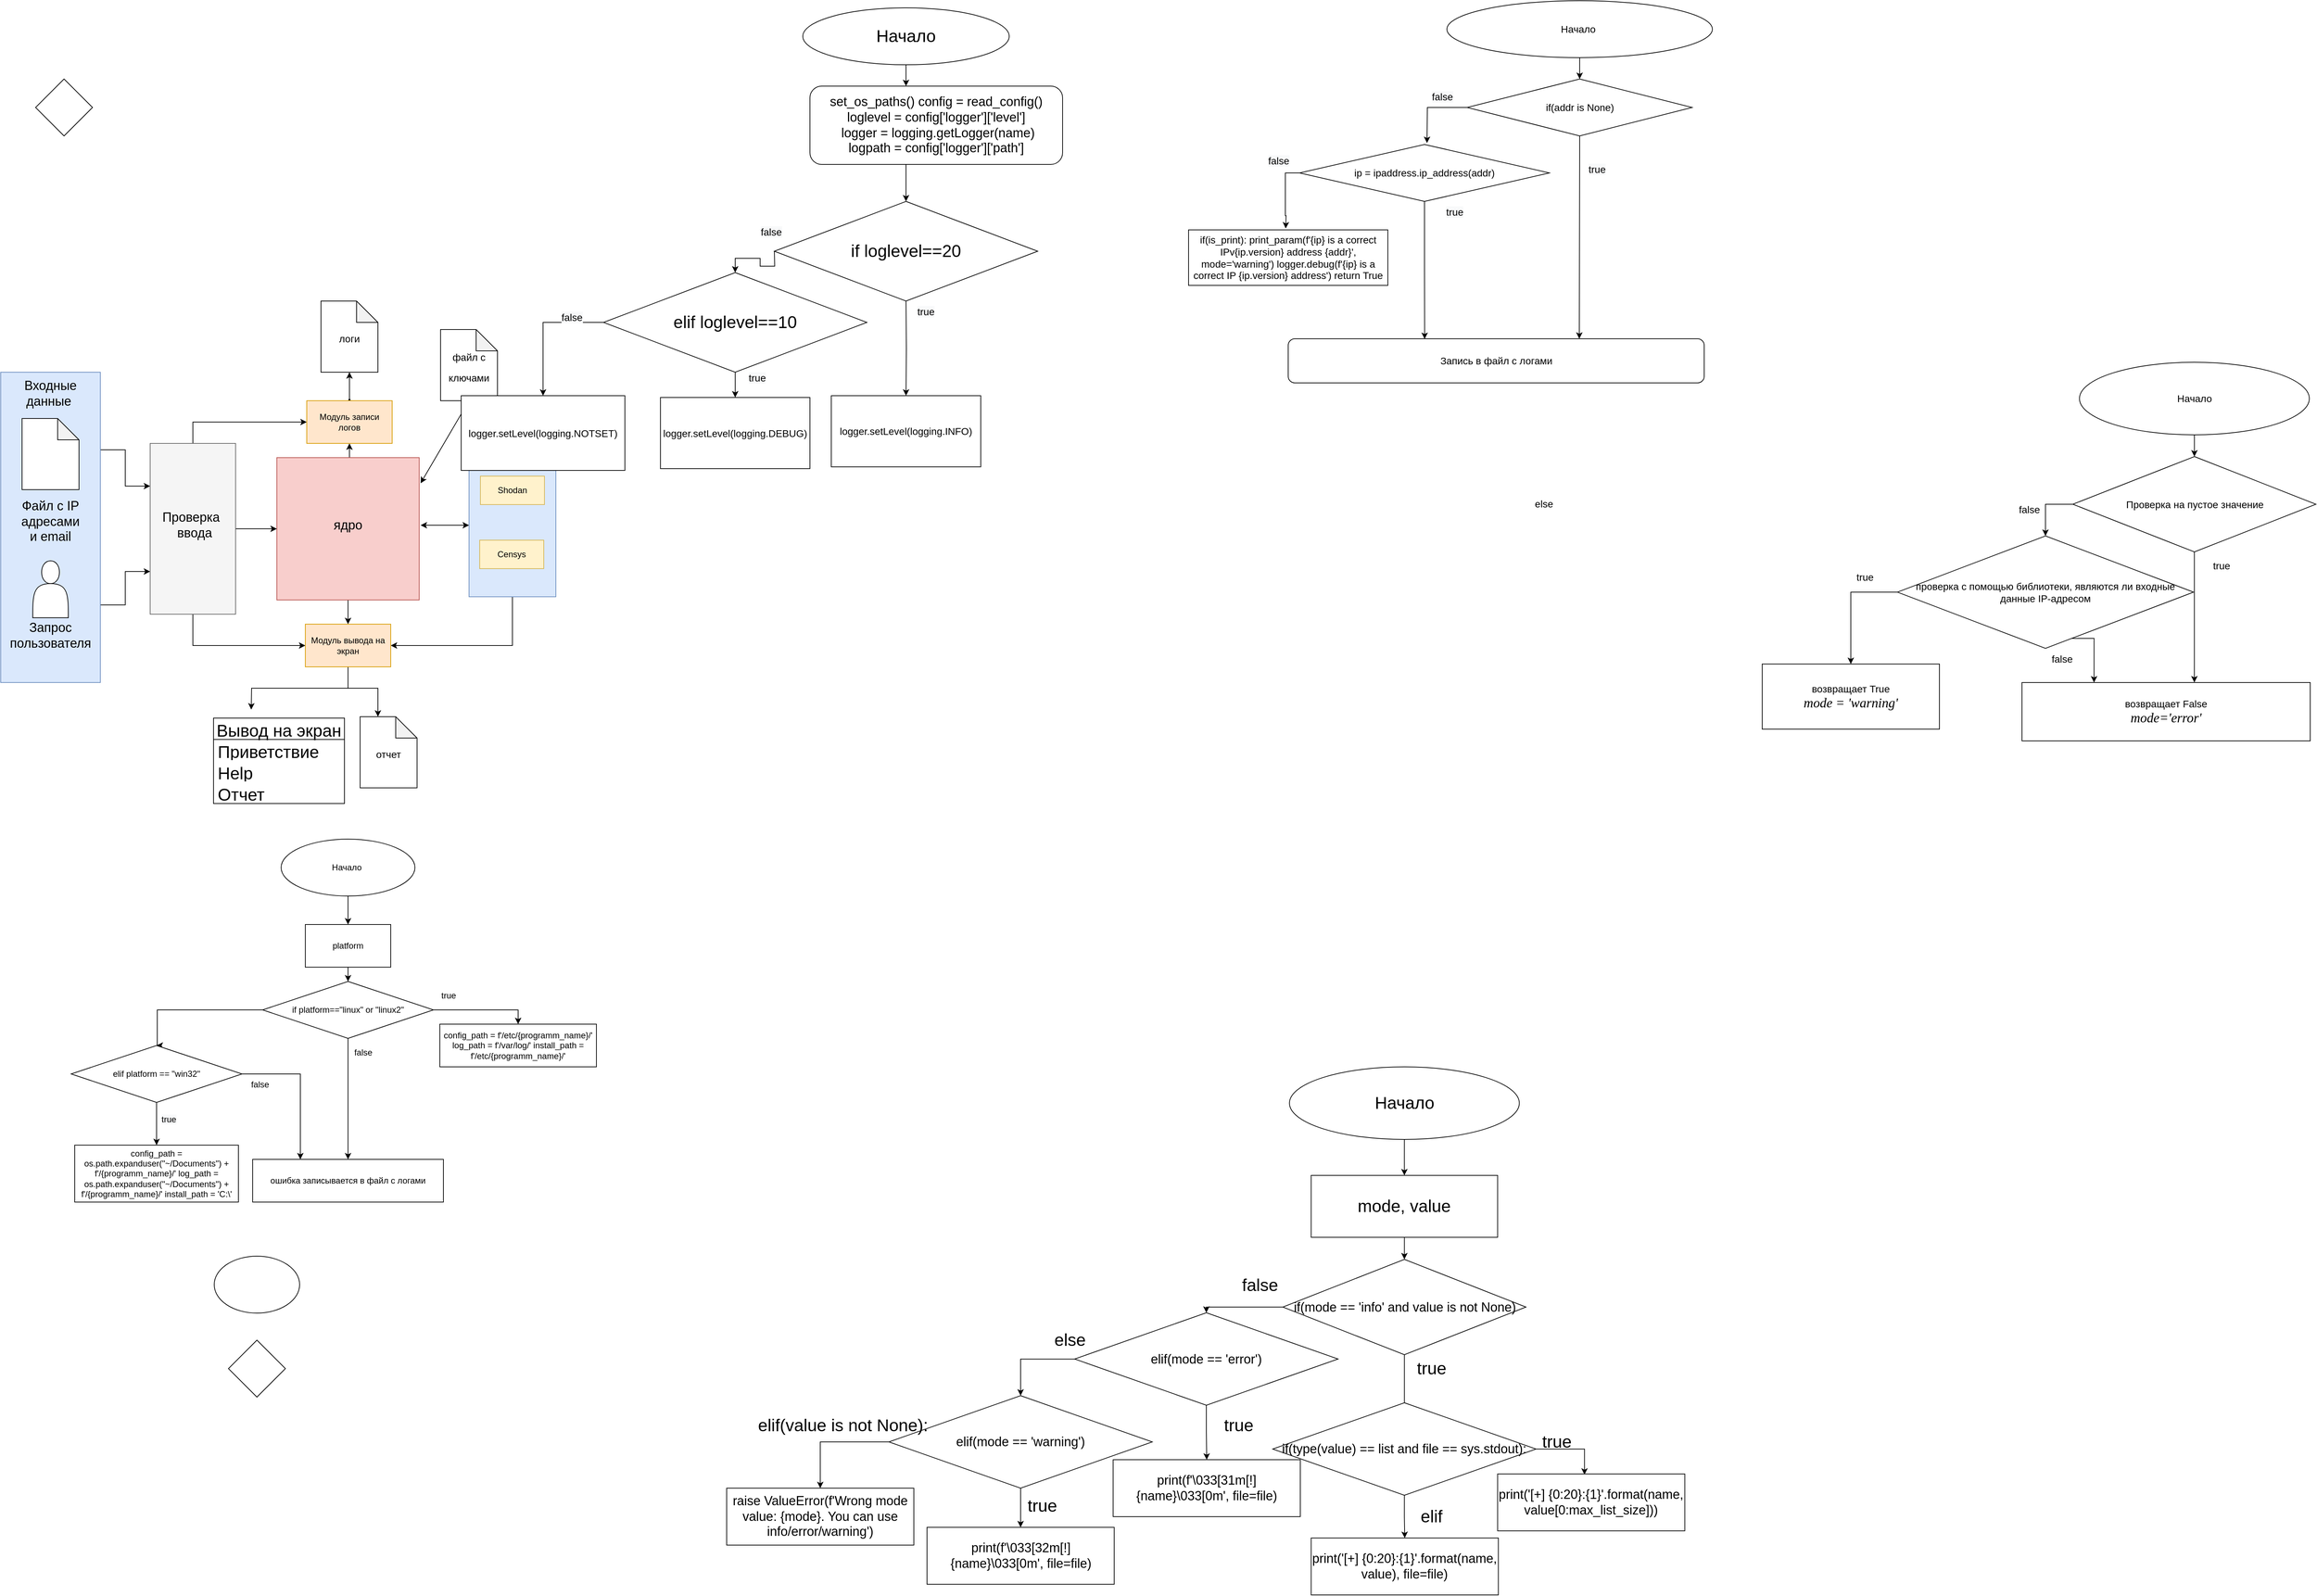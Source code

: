 <mxfile version="20.6.2" type="github">
  <diagram id="up5iI3iQv7PyqTdMi2UR" name="Страница 1">
    <mxGraphModel dx="1598" dy="684" grid="0" gridSize="10" guides="1" tooltips="1" connect="1" arrows="1" fold="1" page="1" pageScale="1" pageWidth="827" pageHeight="1169" math="0" shadow="0">
      <root>
        <mxCell id="0" />
        <mxCell id="1" parent="0" />
        <mxCell id="BEpcIF9MMtaA37C94ts3-64" style="edgeStyle=orthogonalEdgeStyle;rounded=0;orthogonalLoop=1;jettySize=auto;html=1;exitX=0.5;exitY=1;exitDx=0;exitDy=0;entryX=1;entryY=0.5;entryDx=0;entryDy=0;" parent="1" source="BEpcIF9MMtaA37C94ts3-62" target="2HNQQZp9qXN_uULMF0lr-79" edge="1">
          <mxGeometry relative="1" as="geometry" />
        </mxCell>
        <mxCell id="BEpcIF9MMtaA37C94ts3-62" value="" style="rounded=0;whiteSpace=wrap;html=1;fillColor=#dae8fc;strokeColor=#6c8ebf;" parent="1" vertex="1">
          <mxGeometry x="679" y="666.5" width="122" height="201" as="geometry" />
        </mxCell>
        <mxCell id="2HNQQZp9qXN_uULMF0lr-115" style="edgeStyle=orthogonalEdgeStyle;rounded=0;orthogonalLoop=1;jettySize=auto;html=1;exitX=1;exitY=0.75;exitDx=0;exitDy=0;entryX=0;entryY=0.75;entryDx=0;entryDy=0;fontSize=24;" parent="1" source="2HNQQZp9qXN_uULMF0lr-110" target="2HNQQZp9qXN_uULMF0lr-51" edge="1">
          <mxGeometry relative="1" as="geometry" />
        </mxCell>
        <mxCell id="2HNQQZp9qXN_uULMF0lr-125" style="edgeStyle=orthogonalEdgeStyle;rounded=0;orthogonalLoop=1;jettySize=auto;html=1;exitX=1;exitY=0.25;exitDx=0;exitDy=0;fontSize=14;entryX=0;entryY=0.25;entryDx=0;entryDy=0;" parent="1" source="2HNQQZp9qXN_uULMF0lr-110" target="2HNQQZp9qXN_uULMF0lr-51" edge="1">
          <mxGeometry relative="1" as="geometry">
            <mxPoint x="221.077" y="966" as="targetPoint" />
          </mxGeometry>
        </mxCell>
        <mxCell id="2HNQQZp9qXN_uULMF0lr-110" value="" style="rounded=0;whiteSpace=wrap;html=1;fontSize=24;fillColor=#dae8fc;strokeColor=#6c8ebf;" parent="1" vertex="1">
          <mxGeometry x="21" y="552" width="140" height="436" as="geometry" />
        </mxCell>
        <mxCell id="2HNQQZp9qXN_uULMF0lr-89" style="edgeStyle=orthogonalEdgeStyle;rounded=0;orthogonalLoop=1;jettySize=auto;html=1;fontSize=24;" parent="1" source="2HNQQZp9qXN_uULMF0lr-35" target="2HNQQZp9qXN_uULMF0lr-79" edge="1">
          <mxGeometry relative="1" as="geometry" />
        </mxCell>
        <mxCell id="BEpcIF9MMtaA37C94ts3-54" style="edgeStyle=orthogonalEdgeStyle;rounded=0;orthogonalLoop=1;jettySize=auto;html=1;exitX=0.5;exitY=0;exitDx=0;exitDy=0;entryX=0.5;entryY=1;entryDx=0;entryDy=0;" parent="1" source="2HNQQZp9qXN_uULMF0lr-35" target="BEpcIF9MMtaA37C94ts3-52" edge="1">
          <mxGeometry relative="1" as="geometry" />
        </mxCell>
        <mxCell id="2HNQQZp9qXN_uULMF0lr-35" value="" style="whiteSpace=wrap;html=1;aspect=fixed;fillColor=#f8cecc;strokeColor=#b85450;" parent="1" vertex="1">
          <mxGeometry x="409" y="672" width="200" height="200" as="geometry" />
        </mxCell>
        <mxCell id="2HNQQZp9qXN_uULMF0lr-36" value="" style="shape=note;whiteSpace=wrap;html=1;backgroundOutline=1;darkOpacity=0.05;" parent="1" vertex="1">
          <mxGeometry x="51" y="617" width="80" height="100" as="geometry" />
        </mxCell>
        <mxCell id="2HNQQZp9qXN_uULMF0lr-39" value="Shodan" style="rounded=0;whiteSpace=wrap;html=1;fillColor=#fff2cc;strokeColor=#d6b656;" parent="1" vertex="1">
          <mxGeometry x="695" y="698" width="90" height="40" as="geometry" />
        </mxCell>
        <mxCell id="2HNQQZp9qXN_uULMF0lr-40" value="Censys" style="rounded=0;whiteSpace=wrap;html=1;fillColor=#fff2cc;strokeColor=#d6b656;" parent="1" vertex="1">
          <mxGeometry x="694" y="788" width="90" height="40" as="geometry" />
        </mxCell>
        <mxCell id="2HNQQZp9qXN_uULMF0lr-46" value="" style="shape=actor;whiteSpace=wrap;html=1;" parent="1" vertex="1">
          <mxGeometry x="66" y="817" width="50" height="80" as="geometry" />
        </mxCell>
        <mxCell id="2HNQQZp9qXN_uULMF0lr-50" value="&lt;font style=&quot;font-size: 18px;&quot;&gt;Входные данные&amp;nbsp;&lt;/font&gt;" style="text;html=1;strokeColor=none;fillColor=none;align=center;verticalAlign=middle;whiteSpace=wrap;rounded=0;" parent="1" vertex="1">
          <mxGeometry x="61" y="567" width="60" height="30" as="geometry" />
        </mxCell>
        <mxCell id="2HNQQZp9qXN_uULMF0lr-91" style="edgeStyle=orthogonalEdgeStyle;rounded=0;orthogonalLoop=1;jettySize=auto;html=1;entryX=0;entryY=0.5;entryDx=0;entryDy=0;fontSize=24;" parent="1" source="2HNQQZp9qXN_uULMF0lr-51" target="2HNQQZp9qXN_uULMF0lr-79" edge="1">
          <mxGeometry relative="1" as="geometry">
            <Array as="points">
              <mxPoint x="291" y="936" />
            </Array>
          </mxGeometry>
        </mxCell>
        <mxCell id="2HNQQZp9qXN_uULMF0lr-116" style="edgeStyle=orthogonalEdgeStyle;rounded=0;orthogonalLoop=1;jettySize=auto;html=1;exitX=1;exitY=0.5;exitDx=0;exitDy=0;entryX=0;entryY=0.5;entryDx=0;entryDy=0;fontSize=24;" parent="1" source="2HNQQZp9qXN_uULMF0lr-51" target="2HNQQZp9qXN_uULMF0lr-35" edge="1">
          <mxGeometry relative="1" as="geometry" />
        </mxCell>
        <mxCell id="BEpcIF9MMtaA37C94ts3-53" style="edgeStyle=orthogonalEdgeStyle;rounded=0;orthogonalLoop=1;jettySize=auto;html=1;entryX=0;entryY=0.5;entryDx=0;entryDy=0;" parent="1" source="2HNQQZp9qXN_uULMF0lr-51" target="BEpcIF9MMtaA37C94ts3-52" edge="1">
          <mxGeometry relative="1" as="geometry">
            <Array as="points">
              <mxPoint x="291" y="622" />
            </Array>
          </mxGeometry>
        </mxCell>
        <mxCell id="2HNQQZp9qXN_uULMF0lr-51" value="" style="rounded=0;whiteSpace=wrap;html=1;fontSize=18;fillColor=#f5f5f5;fontColor=#333333;strokeColor=#666666;" parent="1" vertex="1">
          <mxGeometry x="231" y="652" width="120" height="240" as="geometry" />
        </mxCell>
        <mxCell id="2HNQQZp9qXN_uULMF0lr-52" value="Проверка&amp;nbsp; &amp;nbsp;ввода" style="text;html=1;strokeColor=none;fillColor=none;align=center;verticalAlign=middle;whiteSpace=wrap;rounded=0;fontSize=18;" parent="1" vertex="1">
          <mxGeometry x="261" y="752" width="60" height="30" as="geometry" />
        </mxCell>
        <mxCell id="2HNQQZp9qXN_uULMF0lr-53" value="Запрос пользователя&lt;br&gt;" style="text;html=1;strokeColor=none;fillColor=none;align=center;verticalAlign=middle;whiteSpace=wrap;rounded=0;fontSize=18;" parent="1" vertex="1">
          <mxGeometry x="61" y="907" width="60" height="30" as="geometry" />
        </mxCell>
        <mxCell id="2HNQQZp9qXN_uULMF0lr-54" value="Файл с IP адресами и email" style="text;html=1;strokeColor=none;fillColor=none;align=center;verticalAlign=middle;whiteSpace=wrap;rounded=0;fontSize=18;" parent="1" vertex="1">
          <mxGeometry x="61" y="747" width="60" height="30" as="geometry" />
        </mxCell>
        <mxCell id="2HNQQZp9qXN_uULMF0lr-56" value="ядро" style="text;html=1;strokeColor=none;fillColor=none;align=center;verticalAlign=middle;whiteSpace=wrap;rounded=0;fontSize=18;" parent="1" vertex="1">
          <mxGeometry x="479" y="752" width="60" height="30" as="geometry" />
        </mxCell>
        <mxCell id="2HNQQZp9qXN_uULMF0lr-105" style="edgeStyle=orthogonalEdgeStyle;rounded=0;orthogonalLoop=1;jettySize=auto;html=1;exitX=0.5;exitY=1;exitDx=0;exitDy=0;entryX=0.5;entryY=0;entryDx=0;entryDy=0;fontSize=24;" parent="1" source="2HNQQZp9qXN_uULMF0lr-79" edge="1">
          <mxGeometry relative="1" as="geometry">
            <mxPoint x="373" y="1026.0" as="targetPoint" />
          </mxGeometry>
        </mxCell>
        <mxCell id="DM3x3-8vK9B7Ih-X84AP-9" style="edgeStyle=orthogonalEdgeStyle;rounded=0;orthogonalLoop=1;jettySize=auto;html=1;entryX=0;entryY=0;entryDx=25;entryDy=0;entryPerimeter=0;" parent="1" source="2HNQQZp9qXN_uULMF0lr-79" target="DM3x3-8vK9B7Ih-X84AP-6" edge="1">
          <mxGeometry relative="1" as="geometry">
            <Array as="points">
              <mxPoint x="509" y="996" />
              <mxPoint x="551" y="996" />
              <mxPoint x="551" y="1036" />
            </Array>
          </mxGeometry>
        </mxCell>
        <mxCell id="2HNQQZp9qXN_uULMF0lr-79" value="Модуль вывода на экран" style="rounded=0;whiteSpace=wrap;html=1;fontSize=12;fillColor=#ffe6cc;strokeColor=#d79b00;" parent="1" vertex="1">
          <mxGeometry x="449" y="906" width="120" height="60" as="geometry" />
        </mxCell>
        <mxCell id="2HNQQZp9qXN_uULMF0lr-101" value="Вывод на экран" style="swimlane;fontStyle=0;childLayout=stackLayout;horizontal=1;startSize=30;horizontalStack=0;resizeParent=1;resizeParentMax=0;resizeLast=0;collapsible=1;marginBottom=0;fontSize=24;" parent="1" vertex="1">
          <mxGeometry x="320" y="1038" width="184" height="120" as="geometry" />
        </mxCell>
        <mxCell id="2HNQQZp9qXN_uULMF0lr-102" value="Приветствие" style="text;strokeColor=none;fillColor=none;align=left;verticalAlign=middle;spacingLeft=4;spacingRight=4;overflow=hidden;points=[[0,0.5],[1,0.5]];portConstraint=eastwest;rotatable=0;fontSize=24;" parent="2HNQQZp9qXN_uULMF0lr-101" vertex="1">
          <mxGeometry y="30" width="184" height="30" as="geometry" />
        </mxCell>
        <mxCell id="2HNQQZp9qXN_uULMF0lr-103" value="Help" style="text;strokeColor=none;fillColor=none;align=left;verticalAlign=middle;spacingLeft=4;spacingRight=4;overflow=hidden;points=[[0,0.5],[1,0.5]];portConstraint=eastwest;rotatable=0;fontSize=24;" parent="2HNQQZp9qXN_uULMF0lr-101" vertex="1">
          <mxGeometry y="60" width="184" height="30" as="geometry" />
        </mxCell>
        <mxCell id="2HNQQZp9qXN_uULMF0lr-104" value="Отчет" style="text;strokeColor=none;fillColor=none;align=left;verticalAlign=middle;spacingLeft=4;spacingRight=4;overflow=hidden;points=[[0,0.5],[1,0.5]];portConstraint=eastwest;rotatable=0;fontSize=24;" parent="2HNQQZp9qXN_uULMF0lr-101" vertex="1">
          <mxGeometry y="90" width="184" height="30" as="geometry" />
        </mxCell>
        <mxCell id="2HNQQZp9qXN_uULMF0lr-111" value="&lt;font style=&quot;font-size: 14px;&quot;&gt;файл с ключами&lt;/font&gt;" style="shape=note;whiteSpace=wrap;html=1;backgroundOutline=1;darkOpacity=0.05;fontSize=24;" parent="1" vertex="1">
          <mxGeometry x="639" y="492" width="80" height="100" as="geometry" />
        </mxCell>
        <mxCell id="2HNQQZp9qXN_uULMF0lr-123" value="" style="endArrow=classic;startArrow=classic;html=1;rounded=0;entryX=0.5;entryY=1;entryDx=0;entryDy=0;entryPerimeter=0;" parent="1" target="2HNQQZp9qXN_uULMF0lr-111" edge="1">
          <mxGeometry width="50" height="50" relative="1" as="geometry">
            <mxPoint x="611" y="708" as="sourcePoint" />
            <mxPoint x="901.0" y="722" as="targetPoint" />
            <Array as="points" />
          </mxGeometry>
        </mxCell>
        <mxCell id="DM3x3-8vK9B7Ih-X84AP-6" value="&lt;font style=&quot;font-size: 14px;&quot;&gt;отчет&lt;/font&gt;" style="shape=note;whiteSpace=wrap;html=1;backgroundOutline=1;darkOpacity=0.05;fontSize=24;" parent="1" vertex="1">
          <mxGeometry x="526" y="1036" width="80" height="100" as="geometry" />
        </mxCell>
        <mxCell id="BEpcIF9MMtaA37C94ts3-4" style="edgeStyle=orthogonalEdgeStyle;rounded=0;orthogonalLoop=1;jettySize=auto;html=1;entryX=0.5;entryY=0;entryDx=0;entryDy=0;" parent="1" source="BEpcIF9MMtaA37C94ts3-1" target="BEpcIF9MMtaA37C94ts3-2" edge="1">
          <mxGeometry relative="1" as="geometry" />
        </mxCell>
        <mxCell id="BEpcIF9MMtaA37C94ts3-1" value="Начало&amp;nbsp;" style="ellipse;whiteSpace=wrap;html=1;" parent="1" vertex="1">
          <mxGeometry x="415" y="1208" width="188" height="80" as="geometry" />
        </mxCell>
        <mxCell id="BEpcIF9MMtaA37C94ts3-5" style="edgeStyle=orthogonalEdgeStyle;rounded=0;orthogonalLoop=1;jettySize=auto;html=1;" parent="1" source="BEpcIF9MMtaA37C94ts3-2" target="BEpcIF9MMtaA37C94ts3-3" edge="1">
          <mxGeometry relative="1" as="geometry" />
        </mxCell>
        <mxCell id="BEpcIF9MMtaA37C94ts3-2" value="platform" style="rounded=0;whiteSpace=wrap;html=1;" parent="1" vertex="1">
          <mxGeometry x="449" y="1328" width="120" height="60" as="geometry" />
        </mxCell>
        <mxCell id="BEpcIF9MMtaA37C94ts3-8" style="edgeStyle=orthogonalEdgeStyle;rounded=0;orthogonalLoop=1;jettySize=auto;html=1;entryX=0.5;entryY=0;entryDx=0;entryDy=0;" parent="1" source="BEpcIF9MMtaA37C94ts3-3" edge="1">
          <mxGeometry relative="1" as="geometry">
            <mxPoint x="240.0" y="1498" as="targetPoint" />
            <Array as="points">
              <mxPoint x="241" y="1448" />
            </Array>
          </mxGeometry>
        </mxCell>
        <mxCell id="BEpcIF9MMtaA37C94ts3-13" style="edgeStyle=orthogonalEdgeStyle;rounded=0;orthogonalLoop=1;jettySize=auto;html=1;entryX=0.5;entryY=0;entryDx=0;entryDy=0;" parent="1" source="BEpcIF9MMtaA37C94ts3-3" target="BEpcIF9MMtaA37C94ts3-10" edge="1">
          <mxGeometry relative="1" as="geometry" />
        </mxCell>
        <mxCell id="BEpcIF9MMtaA37C94ts3-33" style="edgeStyle=orthogonalEdgeStyle;rounded=0;orthogonalLoop=1;jettySize=auto;html=1;entryX=0.5;entryY=0;entryDx=0;entryDy=0;" parent="1" source="BEpcIF9MMtaA37C94ts3-3" target="BEpcIF9MMtaA37C94ts3-18" edge="1">
          <mxGeometry relative="1" as="geometry" />
        </mxCell>
        <mxCell id="BEpcIF9MMtaA37C94ts3-3" value="if platform==&quot;linux&quot; or &quot;linux2&quot;" style="rhombus;whiteSpace=wrap;html=1;" parent="1" vertex="1">
          <mxGeometry x="389" y="1408" width="240" height="80" as="geometry" />
        </mxCell>
        <mxCell id="BEpcIF9MMtaA37C94ts3-34" style="edgeStyle=orthogonalEdgeStyle;rounded=0;orthogonalLoop=1;jettySize=auto;html=1;exitX=0.5;exitY=1;exitDx=0;exitDy=0;entryX=0.5;entryY=0;entryDx=0;entryDy=0;" parent="1" source="BEpcIF9MMtaA37C94ts3-7" target="BEpcIF9MMtaA37C94ts3-29" edge="1">
          <mxGeometry relative="1" as="geometry" />
        </mxCell>
        <mxCell id="BEpcIF9MMtaA37C94ts3-36" style="edgeStyle=orthogonalEdgeStyle;rounded=0;orthogonalLoop=1;jettySize=auto;html=1;exitX=1;exitY=0.5;exitDx=0;exitDy=0;entryX=0.25;entryY=0;entryDx=0;entryDy=0;" parent="1" source="BEpcIF9MMtaA37C94ts3-7" target="BEpcIF9MMtaA37C94ts3-18" edge="1">
          <mxGeometry relative="1" as="geometry">
            <mxPoint x="450" y="1608" as="targetPoint" />
          </mxGeometry>
        </mxCell>
        <mxCell id="BEpcIF9MMtaA37C94ts3-7" value="elif platform == &quot;win32&quot;" style="rhombus;whiteSpace=wrap;html=1;" parent="1" vertex="1">
          <mxGeometry x="120" y="1498" width="240" height="80" as="geometry" />
        </mxCell>
        <mxCell id="BEpcIF9MMtaA37C94ts3-10" value="config_path = f&#39;/etc/{programm_name}/&#39; log_path = f&#39;/var/log/&#39; install_path = f&#39;/etc/{programm_name}/&#39;" style="rounded=0;whiteSpace=wrap;html=1;" parent="1" vertex="1">
          <mxGeometry x="638" y="1468" width="220" height="60" as="geometry" />
        </mxCell>
        <mxCell id="BEpcIF9MMtaA37C94ts3-18" value="ошибка записывается в файл с логами" style="rounded=0;whiteSpace=wrap;html=1;" parent="1" vertex="1">
          <mxGeometry x="375" y="1658" width="268" height="60" as="geometry" />
        </mxCell>
        <mxCell id="BEpcIF9MMtaA37C94ts3-29" value="config_path = os.path.expanduser(&quot;~/Documents&quot;) + f&#39;/{programm_name}/&#39; log_path = os.path.expanduser(&quot;~/Documents&quot;) + f&#39;/{programm_name}/&#39; install_path = &#39;C:\\&#39;" style="rounded=0;whiteSpace=wrap;html=1;" parent="1" vertex="1">
          <mxGeometry x="125" y="1638" width="230" height="80" as="geometry" />
        </mxCell>
        <mxCell id="BEpcIF9MMtaA37C94ts3-37" value="false" style="text;html=1;align=center;verticalAlign=middle;resizable=0;points=[];autosize=1;strokeColor=none;fillColor=none;" parent="1" vertex="1">
          <mxGeometry x="505" y="1493" width="50" height="30" as="geometry" />
        </mxCell>
        <mxCell id="BEpcIF9MMtaA37C94ts3-39" value="true" style="text;html=1;align=center;verticalAlign=middle;resizable=0;points=[];autosize=1;strokeColor=none;fillColor=none;" parent="1" vertex="1">
          <mxGeometry x="630" y="1413" width="40" height="30" as="geometry" />
        </mxCell>
        <mxCell id="BEpcIF9MMtaA37C94ts3-40" value="false" style="text;html=1;align=center;verticalAlign=middle;resizable=0;points=[];autosize=1;strokeColor=none;fillColor=none;" parent="1" vertex="1">
          <mxGeometry x="360" y="1538" width="50" height="30" as="geometry" />
        </mxCell>
        <mxCell id="BEpcIF9MMtaA37C94ts3-42" value="&lt;span style=&quot;color: rgb(0, 0, 0); font-family: Helvetica; font-size: 12px; font-style: normal; font-variant-ligatures: normal; font-variant-caps: normal; font-weight: 400; letter-spacing: normal; orphans: 2; text-align: center; text-indent: 0px; text-transform: none; widows: 2; word-spacing: 0px; -webkit-text-stroke-width: 0px; background-color: rgb(248, 249, 250); text-decoration-thickness: initial; text-decoration-style: initial; text-decoration-color: initial; float: none; display: inline !important;&quot;&gt;true&lt;/span&gt;" style="text;whiteSpace=wrap;html=1;" parent="1" vertex="1">
          <mxGeometry x="245" y="1588" width="50" height="40" as="geometry" />
        </mxCell>
        <mxCell id="BEpcIF9MMtaA37C94ts3-51" value="&lt;font style=&quot;font-size: 14px;&quot;&gt;&lt;font style=&quot;vertical-align: inherit;&quot;&gt;&lt;font style=&quot;vertical-align: inherit;&quot;&gt;логи&lt;/font&gt;&lt;/font&gt;&lt;/font&gt;" style="shape=note;whiteSpace=wrap;html=1;backgroundOutline=1;darkOpacity=0.05;fontSize=24;" parent="1" vertex="1">
          <mxGeometry x="471" y="452" width="80" height="100" as="geometry" />
        </mxCell>
        <mxCell id="BEpcIF9MMtaA37C94ts3-57" style="edgeStyle=orthogonalEdgeStyle;rounded=0;orthogonalLoop=1;jettySize=auto;html=1;exitX=0.5;exitY=0;exitDx=0;exitDy=0;" parent="1" source="BEpcIF9MMtaA37C94ts3-52" edge="1">
          <mxGeometry relative="1" as="geometry">
            <mxPoint x="511" y="588.0" as="targetPoint" />
          </mxGeometry>
        </mxCell>
        <mxCell id="BEpcIF9MMtaA37C94ts3-58" style="edgeStyle=orthogonalEdgeStyle;rounded=0;orthogonalLoop=1;jettySize=auto;html=1;exitX=0.5;exitY=0;exitDx=0;exitDy=0;entryX=0.5;entryY=1;entryDx=0;entryDy=0;entryPerimeter=0;" parent="1" source="BEpcIF9MMtaA37C94ts3-52" target="BEpcIF9MMtaA37C94ts3-51" edge="1">
          <mxGeometry relative="1" as="geometry" />
        </mxCell>
        <mxCell id="BEpcIF9MMtaA37C94ts3-52" value="Модуль записи логов" style="rounded=0;whiteSpace=wrap;html=1;fontSize=12;fillColor=#ffe6cc;strokeColor=#d79b00;" parent="1" vertex="1">
          <mxGeometry x="451" y="592" width="120" height="60" as="geometry" />
        </mxCell>
        <mxCell id="BEpcIF9MMtaA37C94ts3-63" value="" style="endArrow=classic;startArrow=classic;html=1;rounded=0;entryX=0;entryY=0.5;entryDx=0;entryDy=0;" parent="1" target="BEpcIF9MMtaA37C94ts3-62" edge="1">
          <mxGeometry width="50" height="50" relative="1" as="geometry">
            <mxPoint x="611" y="767" as="sourcePoint" />
            <mxPoint x="671" y="738" as="targetPoint" />
          </mxGeometry>
        </mxCell>
        <mxCell id="BEpcIF9MMtaA37C94ts3-70" style="edgeStyle=orthogonalEdgeStyle;rounded=0;orthogonalLoop=1;jettySize=auto;html=1;entryX=0.5;entryY=0;entryDx=0;entryDy=0;" parent="1" source="BEpcIF9MMtaA37C94ts3-65" edge="1">
          <mxGeometry relative="1" as="geometry">
            <mxPoint x="1293.0" y="150.0" as="targetPoint" />
          </mxGeometry>
        </mxCell>
        <mxCell id="BEpcIF9MMtaA37C94ts3-65" value="&lt;font style=&quot;font-size: 24px;&quot;&gt;Начало&lt;/font&gt;" style="ellipse;whiteSpace=wrap;html=1;" parent="1" vertex="1">
          <mxGeometry x="1148" y="40" width="290" height="80" as="geometry" />
        </mxCell>
        <mxCell id="BEpcIF9MMtaA37C94ts3-74" style="edgeStyle=orthogonalEdgeStyle;rounded=0;orthogonalLoop=1;jettySize=auto;html=1;exitX=0.5;exitY=1;exitDx=0;exitDy=0;" parent="1" edge="1">
          <mxGeometry relative="1" as="geometry">
            <mxPoint x="1293.0" y="260" as="sourcePoint" />
            <mxPoint x="1293.0" y="312" as="targetPoint" />
          </mxGeometry>
        </mxCell>
        <mxCell id="BEpcIF9MMtaA37C94ts3-66" value="&lt;font style=&quot;font-size: 18px;&quot;&gt;set_os_paths() config = read_config() &lt;br&gt;loglevel = config[&#39;logger&#39;][&#39;level&#39;]&lt;br&gt;&amp;nbsp;logger = logging.getLogger(name) &lt;br&gt;logpath = config[&#39;logger&#39;][&#39;path&#39;]&lt;/font&gt;" style="rounded=1;whiteSpace=wrap;html=1;" parent="1" vertex="1">
          <mxGeometry x="1158" y="150" width="355" height="110" as="geometry" />
        </mxCell>
        <mxCell id="BEpcIF9MMtaA37C94ts3-75" style="edgeStyle=orthogonalEdgeStyle;rounded=0;orthogonalLoop=1;jettySize=auto;html=1;exitX=0;exitY=0.5;exitDx=0;exitDy=0;entryX=0.5;entryY=0;entryDx=0;entryDy=0;" parent="1" target="BEpcIF9MMtaA37C94ts3-68" edge="1">
          <mxGeometry relative="1" as="geometry">
            <mxPoint x="1108" y="382" as="sourcePoint" />
          </mxGeometry>
        </mxCell>
        <mxCell id="BEpcIF9MMtaA37C94ts3-82" style="edgeStyle=orthogonalEdgeStyle;rounded=0;orthogonalLoop=1;jettySize=auto;html=1;entryX=0.5;entryY=0;entryDx=0;entryDy=0;" parent="1" target="BEpcIF9MMtaA37C94ts3-81" edge="1">
          <mxGeometry relative="1" as="geometry">
            <mxPoint x="1293.0" y="452" as="sourcePoint" />
          </mxGeometry>
        </mxCell>
        <mxCell id="BEpcIF9MMtaA37C94ts3-67" value="&lt;font style=&quot;font-size: 24px;&quot;&gt;if loglevel==20&lt;/font&gt;" style="rhombus;whiteSpace=wrap;html=1;" parent="1" vertex="1">
          <mxGeometry x="1108" y="312" width="370" height="140" as="geometry" />
        </mxCell>
        <mxCell id="BEpcIF9MMtaA37C94ts3-77" style="edgeStyle=orthogonalEdgeStyle;rounded=0;orthogonalLoop=1;jettySize=auto;html=1;exitX=0;exitY=0.5;exitDx=0;exitDy=0;" parent="1" source="BEpcIF9MMtaA37C94ts3-68" target="BEpcIF9MMtaA37C94ts3-78" edge="1">
          <mxGeometry relative="1" as="geometry">
            <mxPoint x="814" y="512" as="targetPoint" />
          </mxGeometry>
        </mxCell>
        <mxCell id="BEpcIF9MMtaA37C94ts3-80" style="edgeStyle=orthogonalEdgeStyle;rounded=0;orthogonalLoop=1;jettySize=auto;html=1;exitX=0.5;exitY=1;exitDx=0;exitDy=0;entryX=0.5;entryY=0;entryDx=0;entryDy=0;" parent="1" source="BEpcIF9MMtaA37C94ts3-68" target="BEpcIF9MMtaA37C94ts3-79" edge="1">
          <mxGeometry relative="1" as="geometry" />
        </mxCell>
        <mxCell id="BEpcIF9MMtaA37C94ts3-68" value="&lt;font style=&quot;font-size: 24px;&quot;&gt;elif loglevel==10&lt;/font&gt;" style="rhombus;whiteSpace=wrap;html=1;" parent="1" vertex="1">
          <mxGeometry x="868" y="412" width="370" height="140" as="geometry" />
        </mxCell>
        <mxCell id="BEpcIF9MMtaA37C94ts3-78" value="&lt;font style=&quot;font-size: 14px;&quot;&gt;logger.setLevel(logging.NOTSET)&lt;/font&gt;" style="rounded=0;whiteSpace=wrap;html=1;" parent="1" vertex="1">
          <mxGeometry x="668" y="585" width="230" height="105" as="geometry" />
        </mxCell>
        <mxCell id="BEpcIF9MMtaA37C94ts3-79" value="&lt;font style=&quot;font-size: 14px;&quot;&gt;logger.setLevel(logging.DEBUG)&lt;/font&gt;" style="rounded=0;whiteSpace=wrap;html=1;" parent="1" vertex="1">
          <mxGeometry x="948" y="587.5" width="210" height="100" as="geometry" />
        </mxCell>
        <mxCell id="BEpcIF9MMtaA37C94ts3-81" value="&lt;font style=&quot;font-size: 14px;&quot;&gt;logger.setLevel(logging.INFO)&lt;/font&gt;" style="rounded=0;whiteSpace=wrap;html=1;" parent="1" vertex="1">
          <mxGeometry x="1188" y="585" width="210" height="100" as="geometry" />
        </mxCell>
        <mxCell id="BEpcIF9MMtaA37C94ts3-85" style="edgeStyle=orthogonalEdgeStyle;rounded=0;orthogonalLoop=1;jettySize=auto;html=1;entryX=0.5;entryY=0;entryDx=0;entryDy=0;fontSize=14;" parent="1" source="BEpcIF9MMtaA37C94ts3-83" target="BEpcIF9MMtaA37C94ts3-84" edge="1">
          <mxGeometry relative="1" as="geometry" />
        </mxCell>
        <mxCell id="BEpcIF9MMtaA37C94ts3-83" value="Начало&amp;nbsp;" style="ellipse;whiteSpace=wrap;html=1;fontSize=14;" parent="1" vertex="1">
          <mxGeometry x="2053" y="30" width="373" height="80" as="geometry" />
        </mxCell>
        <mxCell id="BEpcIF9MMtaA37C94ts3-88" style="edgeStyle=orthogonalEdgeStyle;rounded=0;orthogonalLoop=1;jettySize=auto;html=1;exitX=0;exitY=0.5;exitDx=0;exitDy=0;entryX=0.5;entryY=0;entryDx=0;entryDy=0;fontSize=14;" parent="1" source="BEpcIF9MMtaA37C94ts3-84" edge="1">
          <mxGeometry relative="1" as="geometry">
            <mxPoint x="2025" y="230" as="targetPoint" />
          </mxGeometry>
        </mxCell>
        <mxCell id="BEpcIF9MMtaA37C94ts3-90" style="edgeStyle=orthogonalEdgeStyle;rounded=0;orthogonalLoop=1;jettySize=auto;html=1;fontSize=14;" parent="1" source="BEpcIF9MMtaA37C94ts3-84" target="BEpcIF9MMtaA37C94ts3-89" edge="1">
          <mxGeometry relative="1" as="geometry">
            <Array as="points">
              <mxPoint x="2239" y="250" />
              <mxPoint x="2239" y="250" />
            </Array>
          </mxGeometry>
        </mxCell>
        <mxCell id="BEpcIF9MMtaA37C94ts3-84" value="if(addr is None)" style="rhombus;whiteSpace=wrap;html=1;fontSize=14;" parent="1" vertex="1">
          <mxGeometry x="2081.5" y="140" width="316" height="80" as="geometry" />
        </mxCell>
        <mxCell id="BEpcIF9MMtaA37C94ts3-89" value="Запись в файл с логами" style="rounded=1;whiteSpace=wrap;html=1;fontSize=14;" parent="1" vertex="1">
          <mxGeometry x="1830" y="505" width="584.5" height="62" as="geometry" />
        </mxCell>
        <mxCell id="BEpcIF9MMtaA37C94ts3-96" style="edgeStyle=orthogonalEdgeStyle;rounded=0;orthogonalLoop=1;jettySize=auto;html=1;exitX=0;exitY=0.5;exitDx=0;exitDy=0;fontSize=14;" parent="1" source="BEpcIF9MMtaA37C94ts3-93" edge="1">
          <mxGeometry relative="1" as="geometry">
            <mxPoint x="1826.5" y="350" as="targetPoint" />
          </mxGeometry>
        </mxCell>
        <mxCell id="BEpcIF9MMtaA37C94ts3-102" style="edgeStyle=orthogonalEdgeStyle;rounded=0;orthogonalLoop=1;jettySize=auto;html=1;exitX=0.5;exitY=1;exitDx=0;exitDy=0;entryX=0.328;entryY=0.005;entryDx=0;entryDy=0;entryPerimeter=0;fontSize=14;" parent="1" source="BEpcIF9MMtaA37C94ts3-93" target="BEpcIF9MMtaA37C94ts3-89" edge="1">
          <mxGeometry relative="1" as="geometry" />
        </mxCell>
        <mxCell id="BEpcIF9MMtaA37C94ts3-93" value="ip = ipaddress.ip_address(addr)" style="rhombus;whiteSpace=wrap;html=1;fontSize=14;" parent="1" vertex="1">
          <mxGeometry x="1846" y="232" width="351" height="80" as="geometry" />
        </mxCell>
        <mxCell id="BEpcIF9MMtaA37C94ts3-94" value="" style="rhombus;whiteSpace=wrap;html=1;fontSize=14;" parent="1" vertex="1">
          <mxGeometry x="70" y="140" width="80" height="80" as="geometry" />
        </mxCell>
        <mxCell id="BEpcIF9MMtaA37C94ts3-97" value="if(is_print): print_param(f&#39;{ip} is a correct IPv{ip.version} address {addr}&#39;, mode=&#39;warning&#39;) logger.debug(f&#39;{ip} is a correct IP {ip.version} address&#39;) return True" style="rounded=0;whiteSpace=wrap;html=1;fontSize=14;" parent="1" vertex="1">
          <mxGeometry x="1690" y="352" width="280" height="78" as="geometry" />
        </mxCell>
        <mxCell id="BEpcIF9MMtaA37C94ts3-103" value="Начало" style="ellipse;whiteSpace=wrap;html=1;fontSize=14;" parent="1" vertex="1">
          <mxGeometry x="2941.75" y="538" width="323" height="102" as="geometry" />
        </mxCell>
        <mxCell id="BEpcIF9MMtaA37C94ts3-111" style="edgeStyle=orthogonalEdgeStyle;rounded=0;orthogonalLoop=1;jettySize=auto;html=1;exitX=0;exitY=0.5;exitDx=0;exitDy=0;entryX=0.5;entryY=0;entryDx=0;entryDy=0;fontSize=14;" parent="1" source="BEpcIF9MMtaA37C94ts3-104" target="BEpcIF9MMtaA37C94ts3-106" edge="1">
          <mxGeometry relative="1" as="geometry">
            <mxPoint x="2862.5" y="721.5" as="sourcePoint" />
            <Array as="points">
              <mxPoint x="2894" y="737" />
            </Array>
          </mxGeometry>
        </mxCell>
        <mxCell id="BEpcIF9MMtaA37C94ts3-117" style="edgeStyle=orthogonalEdgeStyle;rounded=0;orthogonalLoop=1;jettySize=auto;html=1;fontSize=14;entryX=0.598;entryY=-0.002;entryDx=0;entryDy=0;entryPerimeter=0;" parent="1" source="BEpcIF9MMtaA37C94ts3-104" target="BEpcIF9MMtaA37C94ts3-118" edge="1">
          <mxGeometry relative="1" as="geometry">
            <Array as="points">
              <mxPoint x="3103" y="956" />
            </Array>
            <mxPoint x="3103" y="950" as="targetPoint" />
          </mxGeometry>
        </mxCell>
        <mxCell id="BEpcIF9MMtaA37C94ts3-104" value="Проверка на пустое значение" style="rhombus;whiteSpace=wrap;html=1;fontSize=14;" parent="1" vertex="1">
          <mxGeometry x="2932.5" y="670.5" width="341.5" height="134" as="geometry" />
        </mxCell>
        <mxCell id="BEpcIF9MMtaA37C94ts3-121" style="edgeStyle=orthogonalEdgeStyle;rounded=0;orthogonalLoop=1;jettySize=auto;html=1;exitX=0;exitY=0.5;exitDx=0;exitDy=0;entryX=0.5;entryY=0;entryDx=0;entryDy=0;fontSize=14;" parent="1" source="BEpcIF9MMtaA37C94ts3-106" target="BEpcIF9MMtaA37C94ts3-120" edge="1">
          <mxGeometry relative="1" as="geometry" />
        </mxCell>
        <mxCell id="JPzr-FOLXBv0HFiubPpp-5" style="edgeStyle=orthogonalEdgeStyle;rounded=0;orthogonalLoop=1;jettySize=auto;html=1;exitX=0.5;exitY=1;exitDx=0;exitDy=0;entryX=0.25;entryY=0;entryDx=0;entryDy=0;" edge="1" parent="1" source="BEpcIF9MMtaA37C94ts3-106" target="BEpcIF9MMtaA37C94ts3-118">
          <mxGeometry relative="1" as="geometry">
            <Array as="points">
              <mxPoint x="2962" y="926" />
            </Array>
          </mxGeometry>
        </mxCell>
        <mxCell id="BEpcIF9MMtaA37C94ts3-106" value="проверка с помощью библиотеки, являются ли входные данные IP-адресом" style="rhombus;whiteSpace=wrap;html=1;fontSize=14;" parent="1" vertex="1">
          <mxGeometry x="2686" y="782" width="416" height="158" as="geometry" />
        </mxCell>
        <mxCell id="BEpcIF9MMtaA37C94ts3-115" style="edgeStyle=orthogonalEdgeStyle;rounded=0;orthogonalLoop=1;jettySize=auto;html=1;exitX=0.5;exitY=1;exitDx=0;exitDy=0;entryX=0.5;entryY=0;entryDx=0;entryDy=0;fontSize=14;" parent="1" target="BEpcIF9MMtaA37C94ts3-104" edge="1">
          <mxGeometry relative="1" as="geometry">
            <mxPoint x="3103.25" y="639.5" as="sourcePoint" />
          </mxGeometry>
        </mxCell>
        <mxCell id="BEpcIF9MMtaA37C94ts3-118" value="возвращает False&lt;br&gt;&lt;i&gt;&lt;span style=&quot;font-size:14.0pt;font-family:&amp;quot;Times New Roman&amp;quot;,&amp;quot;serif&amp;quot;;mso-fareast-font-family:&lt;br/&gt;&amp;quot;Times New Roman&amp;quot;;mso-ansi-language:RU;mso-fareast-language:RU;mso-bidi-language:&lt;br/&gt;AR-SA&quot;&gt;mode=&#39;error&#39;&lt;/span&gt;&lt;/i&gt;" style="whiteSpace=wrap;html=1;fontSize=14;" parent="1" vertex="1">
          <mxGeometry x="2861" y="988" width="405" height="82" as="geometry" />
        </mxCell>
        <mxCell id="BEpcIF9MMtaA37C94ts3-120" value="&lt;font style=&quot;vertical-align: inherit;&quot;&gt;&lt;font style=&quot;vertical-align: inherit;&quot;&gt;возвращает True&lt;br&gt;&lt;i&gt;&lt;span style=&quot;font-size:14.0pt;font-family:&amp;quot;Times New Roman&amp;quot;,&amp;quot;serif&amp;quot;;mso-fareast-font-family:&lt;br/&gt;&amp;quot;Times New Roman&amp;quot;;mso-ansi-language:RU;mso-fareast-language:RU;mso-bidi-language:&lt;br/&gt;AR-SA&quot;&gt;mode = &#39;warning&#39;&lt;/span&gt;&lt;/i&gt;&lt;span style=&quot;font-size:14.0pt;font-family:&lt;br/&gt;&amp;quot;Times New Roman&amp;quot;,&amp;quot;serif&amp;quot;;mso-fareast-font-family:&amp;quot;Times New Roman&amp;quot;;mso-ansi-language:&lt;br/&gt;RU;mso-fareast-language:RU;mso-bidi-language:AR-SA&quot;&gt;&lt;/span&gt;&lt;br&gt;&lt;/font&gt;&lt;/font&gt;" style="rounded=0;whiteSpace=wrap;html=1;fontSize=14;" parent="1" vertex="1">
          <mxGeometry x="2496" y="962" width="249" height="91.5" as="geometry" />
        </mxCell>
        <mxCell id="BEpcIF9MMtaA37C94ts3-122" value="else" style="text;html=1;align=center;verticalAlign=middle;resizable=0;points=[];autosize=1;strokeColor=none;fillColor=none;fontSize=14;" parent="1" vertex="1">
          <mxGeometry x="2164" y="722" width="50" height="30" as="geometry" />
        </mxCell>
        <mxCell id="BEpcIF9MMtaA37C94ts3-123" value="true" style="text;html=1;align=center;verticalAlign=middle;resizable=0;points=[];autosize=1;strokeColor=none;fillColor=none;fontSize=14;" parent="1" vertex="1">
          <mxGeometry x="3116" y="808.5" width="50" height="30" as="geometry" />
        </mxCell>
        <mxCell id="BEpcIF9MMtaA37C94ts3-124" value="false" style="text;html=1;align=center;verticalAlign=middle;resizable=0;points=[];autosize=1;strokeColor=none;fillColor=none;fontSize=14;" parent="1" vertex="1">
          <mxGeometry x="2846" y="730" width="50" height="30" as="geometry" />
        </mxCell>
        <mxCell id="BEpcIF9MMtaA37C94ts3-125" value="true" style="text;html=1;align=center;verticalAlign=middle;resizable=0;points=[];autosize=1;strokeColor=none;fillColor=none;fontSize=14;" parent="1" vertex="1">
          <mxGeometry x="2615" y="825" width="50" height="30" as="geometry" />
        </mxCell>
        <mxCell id="BEpcIF9MMtaA37C94ts3-126" value="&lt;span style=&quot;color: rgb(0, 0, 0); font-family: Helvetica; font-size: 14px; font-style: normal; font-variant-ligatures: normal; font-variant-caps: normal; font-weight: 400; letter-spacing: normal; orphans: 2; text-align: center; text-indent: 0px; text-transform: none; widows: 2; word-spacing: 0px; -webkit-text-stroke-width: 0px; background-color: rgb(248, 249, 250); text-decoration-thickness: initial; text-decoration-style: initial; text-decoration-color: initial; float: none; display: inline !important;&quot;&gt;true&lt;/span&gt;" style="text;whiteSpace=wrap;html=1;fontSize=14;" parent="1" vertex="1">
          <mxGeometry x="2250" y="252" width="60" height="40" as="geometry" />
        </mxCell>
        <mxCell id="BEpcIF9MMtaA37C94ts3-127" value="&lt;span style=&quot;color: rgb(0, 0, 0); font-family: Helvetica; font-size: 14px; font-style: normal; font-variant-ligatures: normal; font-variant-caps: normal; font-weight: 400; letter-spacing: normal; orphans: 2; text-align: center; text-indent: 0px; text-transform: none; widows: 2; word-spacing: 0px; -webkit-text-stroke-width: 0px; background-color: rgb(248, 249, 250); text-decoration-thickness: initial; text-decoration-style: initial; text-decoration-color: initial; float: none; display: inline !important;&quot;&gt;true&lt;/span&gt;" style="text;whiteSpace=wrap;html=1;fontSize=14;" parent="1" vertex="1">
          <mxGeometry x="2050" y="312" width="60" height="40" as="geometry" />
        </mxCell>
        <mxCell id="BEpcIF9MMtaA37C94ts3-128" value="&lt;span style=&quot;color: rgb(0, 0, 0); font-family: Helvetica; font-size: 14px; font-style: normal; font-variant-ligatures: normal; font-variant-caps: normal; font-weight: 400; letter-spacing: normal; orphans: 2; text-align: center; text-indent: 0px; text-transform: none; widows: 2; word-spacing: 0px; -webkit-text-stroke-width: 0px; background-color: rgb(248, 249, 250); text-decoration-thickness: initial; text-decoration-style: initial; text-decoration-color: initial; float: none; display: inline !important;&quot;&gt;false&lt;/span&gt;" style="text;whiteSpace=wrap;html=1;fontSize=14;" parent="1" vertex="1">
          <mxGeometry x="2030" y="150" width="60" height="40" as="geometry" />
        </mxCell>
        <mxCell id="BEpcIF9MMtaA37C94ts3-129" value="&lt;span style=&quot;color: rgb(0, 0, 0); font-family: Helvetica; font-size: 14px; font-style: normal; font-variant-ligatures: normal; font-variant-caps: normal; font-weight: 400; letter-spacing: normal; orphans: 2; text-align: center; text-indent: 0px; text-transform: none; widows: 2; word-spacing: 0px; -webkit-text-stroke-width: 0px; background-color: rgb(248, 249, 250); text-decoration-thickness: initial; text-decoration-style: initial; text-decoration-color: initial; float: none; display: inline !important;&quot;&gt;false&lt;/span&gt;" style="text;whiteSpace=wrap;html=1;fontSize=14;" parent="1" vertex="1">
          <mxGeometry x="1800" y="240" width="60" height="40" as="geometry" />
        </mxCell>
        <mxCell id="BEpcIF9MMtaA37C94ts3-131" value="&lt;span style=&quot;color: rgb(0, 0, 0); font-family: Helvetica; font-size: 14px; font-style: normal; font-variant-ligatures: normal; font-variant-caps: normal; font-weight: 400; letter-spacing: normal; orphans: 2; text-align: center; text-indent: 0px; text-transform: none; widows: 2; word-spacing: 0px; -webkit-text-stroke-width: 0px; background-color: rgb(248, 249, 250); text-decoration-thickness: initial; text-decoration-style: initial; text-decoration-color: initial; float: none; display: inline !important;&quot;&gt;false&lt;/span&gt;" style="text;whiteSpace=wrap;html=1;fontSize=14;" parent="1" vertex="1">
          <mxGeometry x="1087" y="340" width="60" height="40" as="geometry" />
        </mxCell>
        <mxCell id="BEpcIF9MMtaA37C94ts3-132" value="&lt;span style=&quot;color: rgb(0, 0, 0); font-family: Helvetica; font-size: 14px; font-style: normal; font-variant-ligatures: normal; font-variant-caps: normal; font-weight: 400; letter-spacing: normal; orphans: 2; text-align: center; text-indent: 0px; text-transform: none; widows: 2; word-spacing: 0px; -webkit-text-stroke-width: 0px; background-color: rgb(248, 249, 250); text-decoration-thickness: initial; text-decoration-style: initial; text-decoration-color: initial; float: none; display: inline !important;&quot;&gt;false&lt;/span&gt;" style="text;whiteSpace=wrap;html=1;fontSize=14;" parent="1" vertex="1">
          <mxGeometry x="807" y="460" width="60" height="40" as="geometry" />
        </mxCell>
        <mxCell id="BEpcIF9MMtaA37C94ts3-133" value="&lt;span style=&quot;color: rgb(0, 0, 0); font-family: Helvetica; font-size: 14px; font-style: normal; font-variant-ligatures: normal; font-variant-caps: normal; font-weight: 400; letter-spacing: normal; orphans: 2; text-align: center; text-indent: 0px; text-transform: none; widows: 2; word-spacing: 0px; -webkit-text-stroke-width: 0px; background-color: rgb(248, 249, 250); text-decoration-thickness: initial; text-decoration-style: initial; text-decoration-color: initial; float: none; display: inline !important;&quot;&gt;true&lt;/span&gt;" style="text;whiteSpace=wrap;html=1;fontSize=14;" parent="1" vertex="1">
          <mxGeometry x="1070" y="545" width="60" height="40" as="geometry" />
        </mxCell>
        <mxCell id="BEpcIF9MMtaA37C94ts3-134" value="&lt;span style=&quot;color: rgb(0, 0, 0); font-family: Helvetica; font-size: 14px; font-style: normal; font-variant-ligatures: normal; font-variant-caps: normal; font-weight: 400; letter-spacing: normal; orphans: 2; text-align: center; text-indent: 0px; text-transform: none; widows: 2; word-spacing: 0px; -webkit-text-stroke-width: 0px; background-color: rgb(248, 249, 250); text-decoration-thickness: initial; text-decoration-style: initial; text-decoration-color: initial; float: none; display: inline !important;&quot;&gt;true&lt;/span&gt;" style="text;whiteSpace=wrap;html=1;fontSize=14;" parent="1" vertex="1">
          <mxGeometry x="1307" y="452" width="60" height="40" as="geometry" />
        </mxCell>
        <mxCell id="BEpcIF9MMtaA37C94ts3-135" style="edgeStyle=orthogonalEdgeStyle;rounded=0;orthogonalLoop=1;jettySize=auto;html=1;exitX=0.5;exitY=1;exitDx=0;exitDy=0;entryX=0.5;entryY=0;entryDx=0;entryDy=0;fontSize=14;" parent="1" source="BEpcIF9MMtaA37C94ts3-136" target="BEpcIF9MMtaA37C94ts3-144" edge="1">
          <mxGeometry relative="1" as="geometry" />
        </mxCell>
        <mxCell id="BEpcIF9MMtaA37C94ts3-136" value="&lt;font style=&quot;font-size: 24px;&quot;&gt;Начало&lt;/font&gt;" style="ellipse;whiteSpace=wrap;html=1;fontSize=14;" parent="1" vertex="1">
          <mxGeometry x="1831.74" y="1528" width="323" height="102" as="geometry" />
        </mxCell>
        <mxCell id="BEpcIF9MMtaA37C94ts3-137" style="edgeStyle=orthogonalEdgeStyle;rounded=0;orthogonalLoop=1;jettySize=auto;html=1;exitX=0;exitY=0.5;exitDx=0;exitDy=0;entryX=0.5;entryY=0;entryDx=0;entryDy=0;fontSize=14;" parent="1" target="BEpcIF9MMtaA37C94ts3-142" edge="1">
          <mxGeometry relative="1" as="geometry">
            <mxPoint x="1851.5" y="1865.5" as="sourcePoint" />
            <Array as="points">
              <mxPoint x="1715" y="1865.5" />
            </Array>
          </mxGeometry>
        </mxCell>
        <mxCell id="BEpcIF9MMtaA37C94ts3-138" style="edgeStyle=orthogonalEdgeStyle;rounded=0;orthogonalLoop=1;jettySize=auto;html=1;fontSize=14;" parent="1" source="BEpcIF9MMtaA37C94ts3-139" edge="1">
          <mxGeometry relative="1" as="geometry">
            <Array as="points">
              <mxPoint x="1993" y="2011.5" />
              <mxPoint x="1993" y="2011.5" />
            </Array>
            <mxPoint x="1993" y="2030" as="targetPoint" />
          </mxGeometry>
        </mxCell>
        <mxCell id="BEpcIF9MMtaA37C94ts3-139" value="&lt;font style=&quot;font-size: 18px;&quot;&gt;if(mode == &#39;info&#39; and value is not None)&lt;/font&gt;" style="rhombus;whiteSpace=wrap;html=1;fontSize=14;" parent="1" vertex="1">
          <mxGeometry x="1822.5" y="1798.5" width="341.5" height="134" as="geometry" />
        </mxCell>
        <mxCell id="BEpcIF9MMtaA37C94ts3-140" value="" style="edgeStyle=orthogonalEdgeStyle;rounded=0;orthogonalLoop=1;jettySize=auto;html=1;fontSize=14;" parent="1" source="BEpcIF9MMtaA37C94ts3-142" target="BEpcIF9MMtaA37C94ts3-146" edge="1">
          <mxGeometry relative="1" as="geometry" />
        </mxCell>
        <mxCell id="BEpcIF9MMtaA37C94ts3-153" style="edgeStyle=orthogonalEdgeStyle;rounded=0;orthogonalLoop=1;jettySize=auto;html=1;entryX=0.5;entryY=0;entryDx=0;entryDy=0;fontSize=14;" parent="1" target="BEpcIF9MMtaA37C94ts3-152" edge="1">
          <mxGeometry relative="1" as="geometry">
            <mxPoint x="1586.203" y="1938.571" as="sourcePoint" />
            <Array as="points">
              <mxPoint x="1454" y="1939" />
            </Array>
          </mxGeometry>
        </mxCell>
        <mxCell id="BEpcIF9MMtaA37C94ts3-142" value="&lt;font style=&quot;font-size: 18px;&quot;&gt;elif(mode == &#39;error&#39;)&lt;/font&gt;" style="rhombus;whiteSpace=wrap;html=1;fontSize=14;" parent="1" vertex="1">
          <mxGeometry x="1530" y="1873.5" width="370" height="130" as="geometry" />
        </mxCell>
        <mxCell id="BEpcIF9MMtaA37C94ts3-143" style="edgeStyle=orthogonalEdgeStyle;rounded=0;orthogonalLoop=1;jettySize=auto;html=1;exitX=0.5;exitY=1;exitDx=0;exitDy=0;entryX=0.5;entryY=0;entryDx=0;entryDy=0;fontSize=14;" parent="1" source="BEpcIF9MMtaA37C94ts3-144" target="BEpcIF9MMtaA37C94ts3-139" edge="1">
          <mxGeometry relative="1" as="geometry" />
        </mxCell>
        <mxCell id="BEpcIF9MMtaA37C94ts3-144" value="&lt;font style=&quot;font-size: 24px;&quot;&gt;mode, value&lt;/font&gt;" style="rounded=0;whiteSpace=wrap;html=1;fontSize=14;" parent="1" vertex="1">
          <mxGeometry x="1862.25" y="1680.5" width="262" height="87" as="geometry" />
        </mxCell>
        <mxCell id="BEpcIF9MMtaA37C94ts3-146" value="&lt;font style=&quot;font-size: 18px;&quot;&gt;print(f&#39;\033[31m[!] {name}\033[0m&#39;, file=file)&lt;/font&gt;" style="whiteSpace=wrap;html=1;fontSize=14;" parent="1" vertex="1">
          <mxGeometry x="1584" y="2080" width="263" height="80" as="geometry" />
        </mxCell>
        <mxCell id="BEpcIF9MMtaA37C94ts3-148" value="&lt;font style=&quot;font-size: 24px;&quot;&gt;else&lt;/font&gt;" style="text;html=1;align=center;verticalAlign=middle;resizable=0;points=[];autosize=1;strokeColor=none;fillColor=none;fontSize=14;" parent="1" vertex="1">
          <mxGeometry x="1487.5" y="1891.5" width="70" height="40" as="geometry" />
        </mxCell>
        <mxCell id="BEpcIF9MMtaA37C94ts3-149" value="&lt;font style=&quot;font-size: 24px;&quot;&gt;true&lt;/font&gt;" style="text;html=1;align=center;verticalAlign=middle;resizable=0;points=[];autosize=1;strokeColor=none;fillColor=none;fontSize=14;" parent="1" vertex="1">
          <mxGeometry x="2001" y="1931.5" width="60" height="40" as="geometry" />
        </mxCell>
        <mxCell id="BEpcIF9MMtaA37C94ts3-150" value="&lt;font style=&quot;font-size: 24px;&quot;&gt;false&lt;/font&gt;" style="text;html=1;align=center;verticalAlign=middle;resizable=0;points=[];autosize=1;strokeColor=none;fillColor=none;fontSize=14;" parent="1" vertex="1">
          <mxGeometry x="1755" y="1814.5" width="70" height="40" as="geometry" />
        </mxCell>
        <mxCell id="BEpcIF9MMtaA37C94ts3-151" value="&lt;font style=&quot;font-size: 24px;&quot;&gt;true&lt;/font&gt;" style="text;html=1;align=center;verticalAlign=middle;resizable=0;points=[];autosize=1;strokeColor=none;fillColor=none;fontSize=14;" parent="1" vertex="1">
          <mxGeometry x="1730" y="2011.5" width="60" height="40" as="geometry" />
        </mxCell>
        <mxCell id="BEpcIF9MMtaA37C94ts3-163" style="edgeStyle=orthogonalEdgeStyle;rounded=0;orthogonalLoop=1;jettySize=auto;html=1;exitX=0;exitY=0.5;exitDx=0;exitDy=0;fontSize=14;" parent="1" source="BEpcIF9MMtaA37C94ts3-152" target="BEpcIF9MMtaA37C94ts3-161" edge="1">
          <mxGeometry relative="1" as="geometry">
            <mxPoint x="1304" y="2055" as="sourcePoint" />
          </mxGeometry>
        </mxCell>
        <mxCell id="BEpcIF9MMtaA37C94ts3-164" style="edgeStyle=orthogonalEdgeStyle;rounded=0;orthogonalLoop=1;jettySize=auto;html=1;exitX=0.5;exitY=1;exitDx=0;exitDy=0;fontSize=14;" parent="1" source="BEpcIF9MMtaA37C94ts3-152" target="BEpcIF9MMtaA37C94ts3-162" edge="1">
          <mxGeometry relative="1" as="geometry" />
        </mxCell>
        <mxCell id="BEpcIF9MMtaA37C94ts3-152" value="&lt;font style=&quot;font-size: 18px;&quot;&gt;elif(mode == &#39;warning&#39;)&lt;/font&gt;" style="rhombus;whiteSpace=wrap;html=1;fontSize=14;" parent="1" vertex="1">
          <mxGeometry x="1269" y="1990" width="370" height="130" as="geometry" />
        </mxCell>
        <mxCell id="BEpcIF9MMtaA37C94ts3-157" style="edgeStyle=orthogonalEdgeStyle;rounded=0;orthogonalLoop=1;jettySize=auto;html=1;exitX=1;exitY=0.5;exitDx=0;exitDy=0;entryX=0.464;entryY=0.013;entryDx=0;entryDy=0;entryPerimeter=0;fontSize=14;" parent="1" source="BEpcIF9MMtaA37C94ts3-154" target="BEpcIF9MMtaA37C94ts3-156" edge="1">
          <mxGeometry relative="1" as="geometry" />
        </mxCell>
        <mxCell id="BEpcIF9MMtaA37C94ts3-160" style="edgeStyle=orthogonalEdgeStyle;rounded=0;orthogonalLoop=1;jettySize=auto;html=1;exitX=0.5;exitY=1;exitDx=0;exitDy=0;entryX=0.5;entryY=0;entryDx=0;entryDy=0;fontSize=14;" parent="1" source="BEpcIF9MMtaA37C94ts3-154" target="BEpcIF9MMtaA37C94ts3-155" edge="1">
          <mxGeometry relative="1" as="geometry" />
        </mxCell>
        <mxCell id="BEpcIF9MMtaA37C94ts3-154" value="&lt;font style=&quot;font-size: 18px;&quot;&gt;if(type(value) == list and file == sys.stdout):&lt;/font&gt;" style="rhombus;whiteSpace=wrap;html=1;fontSize=14;" parent="1" vertex="1">
          <mxGeometry x="1808.24" y="2000" width="370" height="130" as="geometry" />
        </mxCell>
        <mxCell id="BEpcIF9MMtaA37C94ts3-155" value="&lt;font style=&quot;font-size: 18px;&quot;&gt;print(&#39;[+] {0:20}:{1}&#39;.format(name, value), file=file)&lt;/font&gt;" style="whiteSpace=wrap;html=1;fontSize=14;" parent="1" vertex="1">
          <mxGeometry x="1862.25" y="2190" width="263" height="80" as="geometry" />
        </mxCell>
        <mxCell id="BEpcIF9MMtaA37C94ts3-156" value="&lt;font style=&quot;font-size: 18px;&quot;&gt;print(&#39;[+] {0:20}:{1}&#39;.format(name, value[0:max_list_size]))&lt;/font&gt;" style="whiteSpace=wrap;html=1;fontSize=14;" parent="1" vertex="1">
          <mxGeometry x="2124.25" y="2100" width="263" height="80" as="geometry" />
        </mxCell>
        <mxCell id="BEpcIF9MMtaA37C94ts3-161" value="&lt;font style=&quot;font-size: 18px;&quot;&gt;raise ValueError(f&#39;Wrong mode value: {mode}. You can use info/error/warning&#39;)&lt;/font&gt;" style="whiteSpace=wrap;html=1;fontSize=14;" parent="1" vertex="1">
          <mxGeometry x="1041" y="2120" width="263" height="80" as="geometry" />
        </mxCell>
        <mxCell id="BEpcIF9MMtaA37C94ts3-162" value="&lt;font style=&quot;font-size: 18px;&quot;&gt;print(f&#39;\033[32m[!] {name}\033[0m&#39;, file=file)&lt;/font&gt;" style="whiteSpace=wrap;html=1;fontSize=14;" parent="1" vertex="1">
          <mxGeometry x="1322.5" y="2175" width="263" height="80" as="geometry" />
        </mxCell>
        <mxCell id="BEpcIF9MMtaA37C94ts3-165" value="&lt;font style=&quot;font-size: 24px;&quot;&gt;elif(value is not None):&lt;/font&gt;" style="text;html=1;align=center;verticalAlign=middle;resizable=0;points=[];autosize=1;strokeColor=none;fillColor=none;fontSize=14;" parent="1" vertex="1">
          <mxGeometry x="1074" y="2012" width="260" height="40" as="geometry" />
        </mxCell>
        <mxCell id="BEpcIF9MMtaA37C94ts3-167" value="&lt;font style=&quot;font-size: 24px;&quot;&gt;elif&lt;/font&gt;" style="text;html=1;align=center;verticalAlign=middle;resizable=0;points=[];autosize=1;strokeColor=none;fillColor=none;fontSize=14;" parent="1" vertex="1">
          <mxGeometry x="2006" y="2140" width="50" height="40" as="geometry" />
        </mxCell>
        <mxCell id="BEpcIF9MMtaA37C94ts3-168" value="&lt;font style=&quot;font-size: 24px;&quot;&gt;true&lt;/font&gt;" style="text;html=1;align=center;verticalAlign=middle;resizable=0;points=[];autosize=1;strokeColor=none;fillColor=none;fontSize=14;" parent="1" vertex="1">
          <mxGeometry x="2176.5" y="2035" width="60" height="40" as="geometry" />
        </mxCell>
        <mxCell id="BEpcIF9MMtaA37C94ts3-169" value="&lt;font style=&quot;font-size: 24px;&quot;&gt;true&lt;/font&gt;" style="text;html=1;align=center;verticalAlign=middle;resizable=0;points=[];autosize=1;strokeColor=none;fillColor=none;fontSize=14;" parent="1" vertex="1">
          <mxGeometry x="1454" y="2125" width="60" height="40" as="geometry" />
        </mxCell>
        <mxCell id="JPzr-FOLXBv0HFiubPpp-1" value="" style="ellipse;whiteSpace=wrap;html=1;" vertex="1" parent="1">
          <mxGeometry x="321" y="1794" width="120" height="80" as="geometry" />
        </mxCell>
        <mxCell id="JPzr-FOLXBv0HFiubPpp-2" value="" style="rhombus;whiteSpace=wrap;html=1;" vertex="1" parent="1">
          <mxGeometry x="341" y="1912" width="80" height="80" as="geometry" />
        </mxCell>
        <mxCell id="JPzr-FOLXBv0HFiubPpp-3" value="false" style="text;html=1;align=center;verticalAlign=middle;resizable=0;points=[];autosize=1;strokeColor=none;fillColor=none;fontSize=14;" vertex="1" parent="1">
          <mxGeometry x="2891.75" y="940" width="50" height="30" as="geometry" />
        </mxCell>
      </root>
    </mxGraphModel>
  </diagram>
</mxfile>
